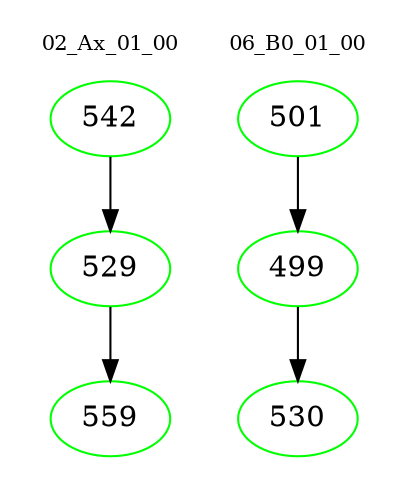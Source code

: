 digraph{
subgraph cluster_0 {
color = white
label = "02_Ax_01_00";
fontsize=10;
T0_542 [label="542", color="green"]
T0_542 -> T0_529 [color="black"]
T0_529 [label="529", color="green"]
T0_529 -> T0_559 [color="black"]
T0_559 [label="559", color="green"]
}
subgraph cluster_1 {
color = white
label = "06_B0_01_00";
fontsize=10;
T1_501 [label="501", color="green"]
T1_501 -> T1_499 [color="black"]
T1_499 [label="499", color="green"]
T1_499 -> T1_530 [color="black"]
T1_530 [label="530", color="green"]
}
}

